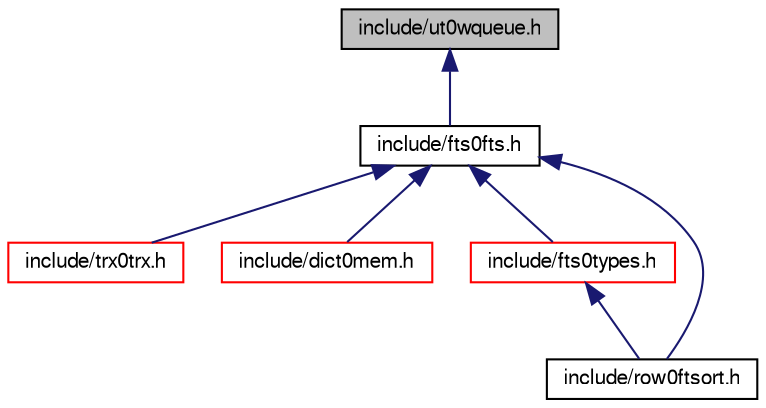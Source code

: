 digraph "include/ut0wqueue.h"
{
  bgcolor="transparent";
  edge [fontname="FreeSans",fontsize="10",labelfontname="FreeSans",labelfontsize="10"];
  node [fontname="FreeSans",fontsize="10",shape=record];
  Node1 [label="include/ut0wqueue.h",height=0.2,width=0.4,color="black", fillcolor="grey75", style="filled" fontcolor="black"];
  Node1 -> Node2 [dir="back",color="midnightblue",fontsize="10",style="solid",fontname="FreeSans"];
  Node2 [label="include/fts0fts.h",height=0.2,width=0.4,color="black",URL="$fts0fts_8h.html"];
  Node2 -> Node3 [dir="back",color="midnightblue",fontsize="10",style="solid",fontname="FreeSans"];
  Node3 [label="include/trx0trx.h",height=0.2,width=0.4,color="red",URL="$trx0trx_8h.html"];
  Node2 -> Node4 [dir="back",color="midnightblue",fontsize="10",style="solid",fontname="FreeSans"];
  Node4 [label="include/dict0mem.h",height=0.2,width=0.4,color="red",URL="$dict0mem_8h.html"];
  Node2 -> Node5 [dir="back",color="midnightblue",fontsize="10",style="solid",fontname="FreeSans"];
  Node5 [label="include/fts0types.h",height=0.2,width=0.4,color="red",URL="$fts0types_8h.html"];
  Node5 -> Node6 [dir="back",color="midnightblue",fontsize="10",style="solid",fontname="FreeSans"];
  Node6 [label="include/row0ftsort.h",height=0.2,width=0.4,color="black",URL="$row0ftsort_8h.html"];
  Node2 -> Node6 [dir="back",color="midnightblue",fontsize="10",style="solid",fontname="FreeSans"];
}
